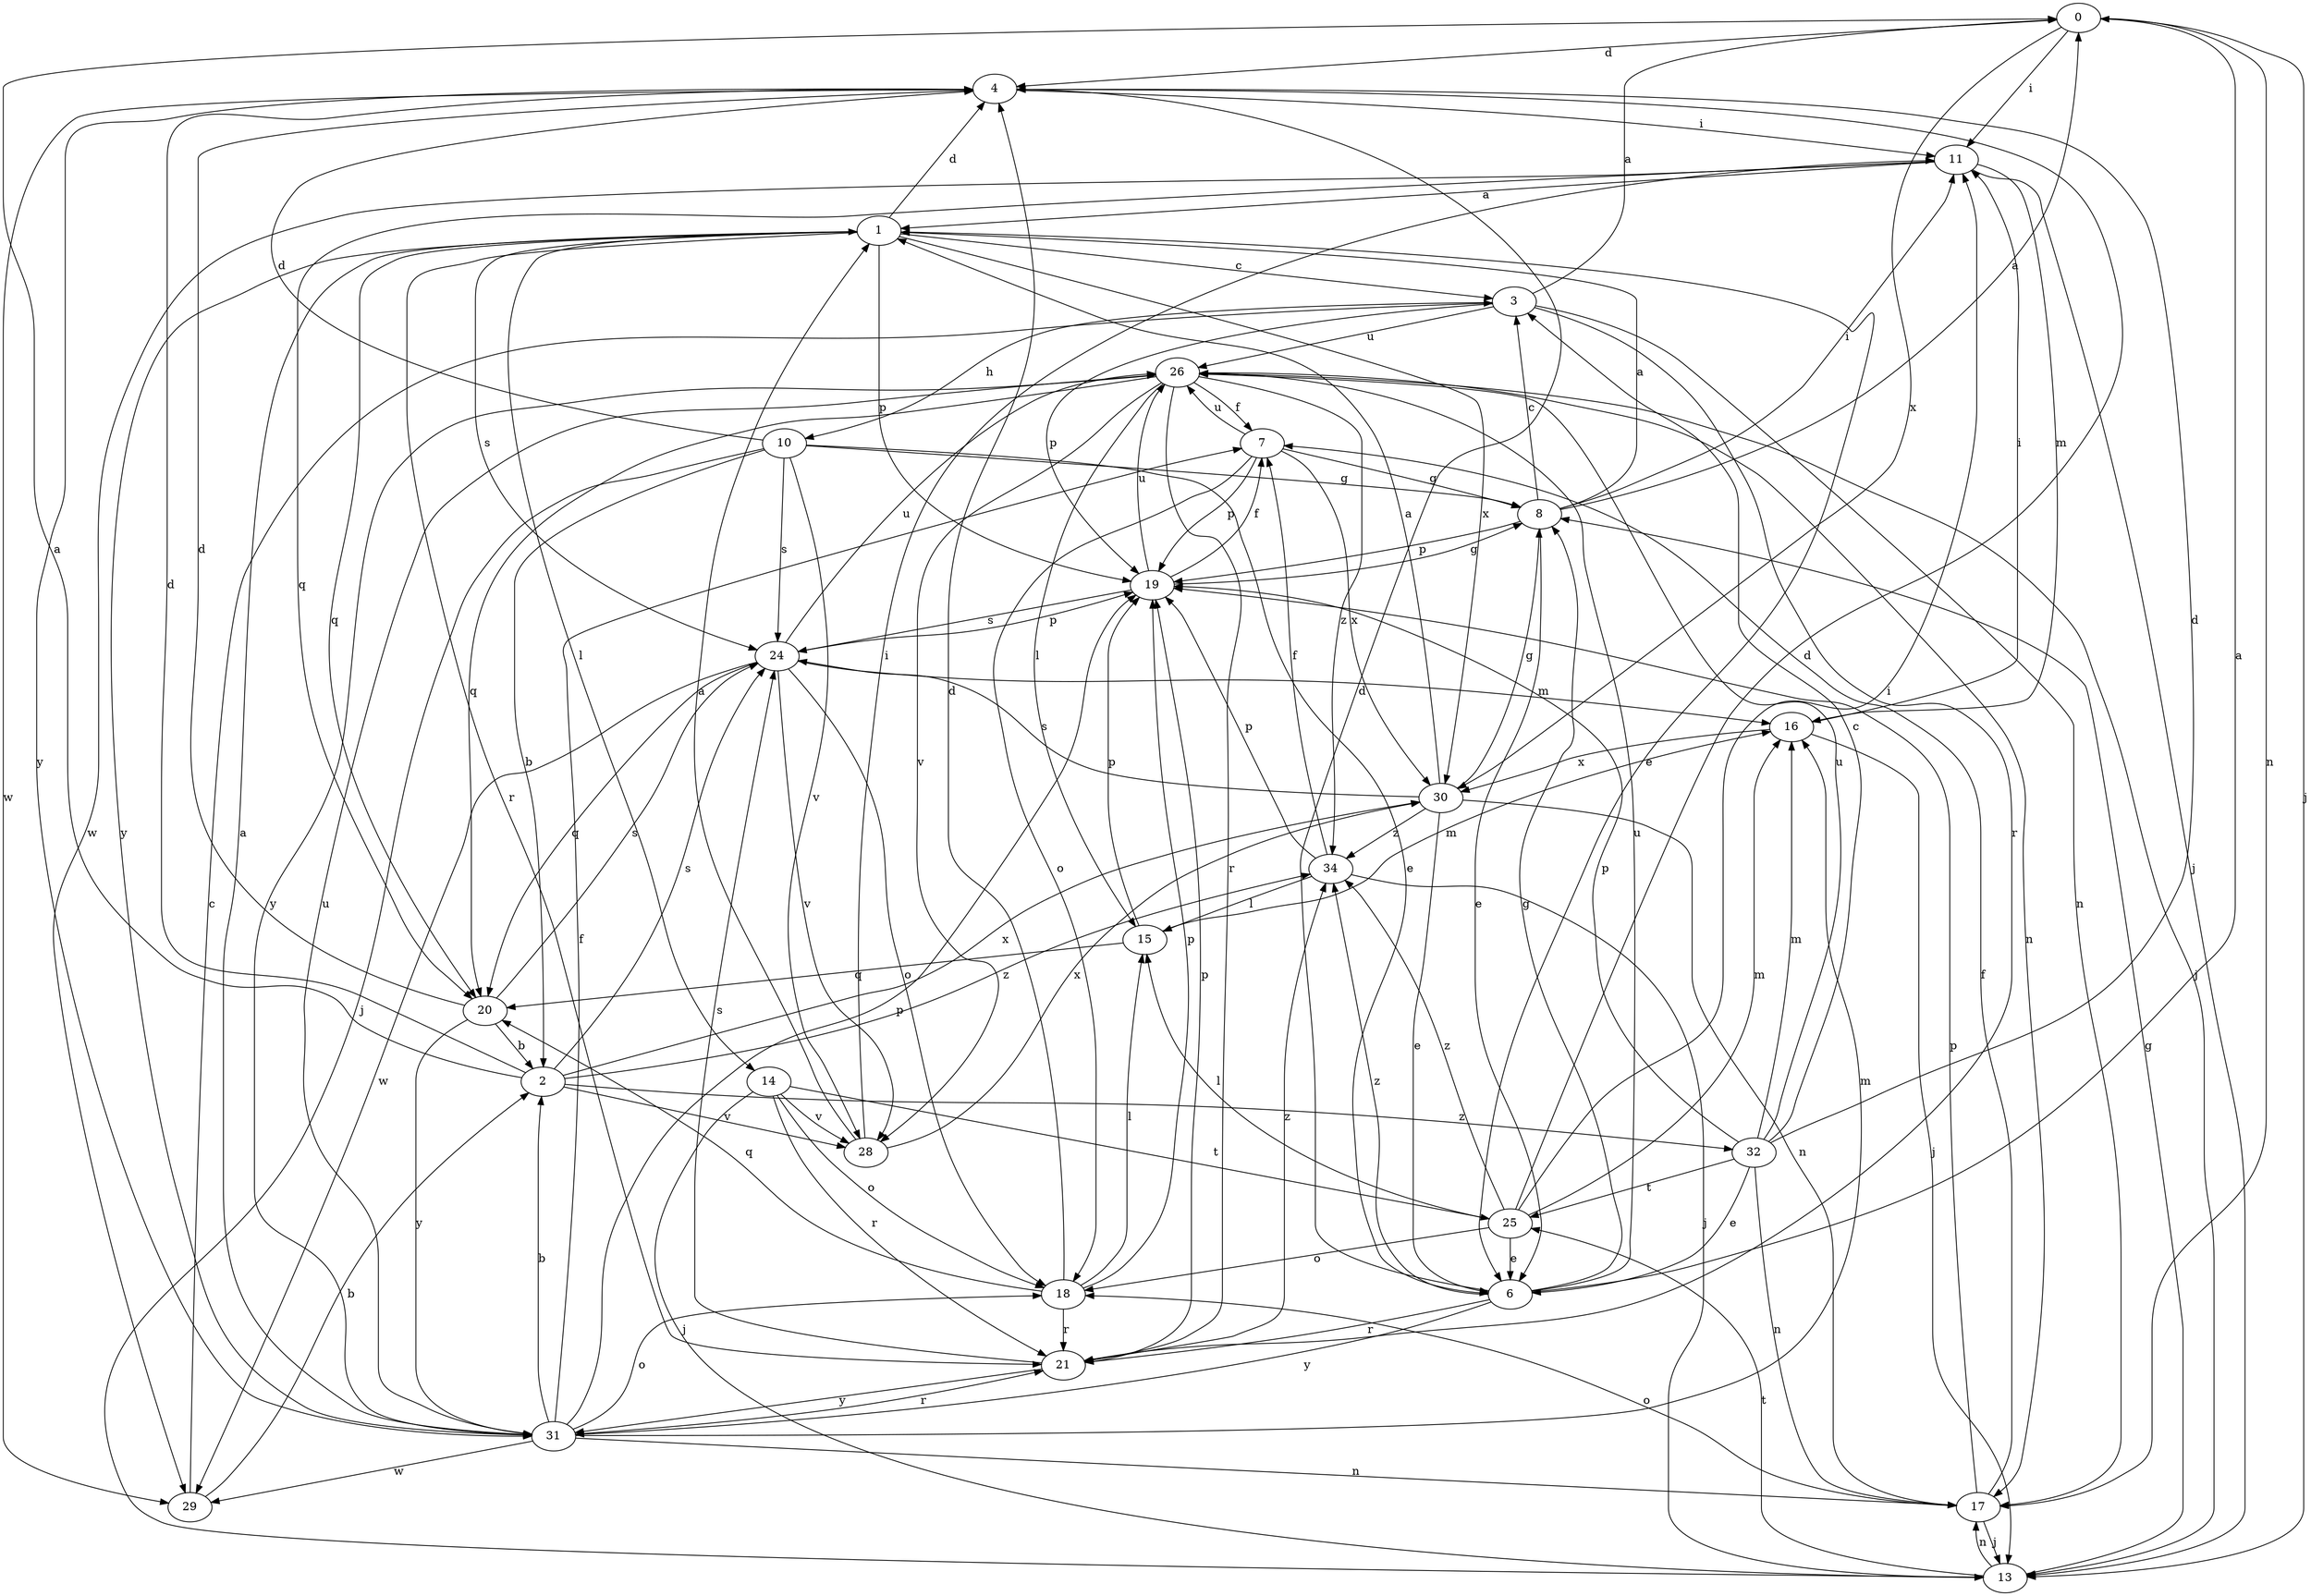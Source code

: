 strict digraph  {
0;
1;
2;
3;
4;
6;
7;
8;
10;
11;
13;
14;
15;
16;
17;
18;
19;
20;
21;
24;
25;
26;
28;
29;
30;
31;
32;
34;
0 -> 4  [label=d];
0 -> 11  [label=i];
0 -> 13  [label=j];
0 -> 17  [label=n];
0 -> 30  [label=x];
1 -> 3  [label=c];
1 -> 4  [label=d];
1 -> 6  [label=e];
1 -> 14  [label=l];
1 -> 19  [label=p];
1 -> 20  [label=q];
1 -> 21  [label=r];
1 -> 24  [label=s];
1 -> 30  [label=x];
1 -> 31  [label=y];
2 -> 0  [label=a];
2 -> 4  [label=d];
2 -> 24  [label=s];
2 -> 28  [label=v];
2 -> 30  [label=x];
2 -> 32  [label=z];
2 -> 34  [label=z];
3 -> 0  [label=a];
3 -> 10  [label=h];
3 -> 17  [label=n];
3 -> 19  [label=p];
3 -> 21  [label=r];
3 -> 26  [label=u];
4 -> 11  [label=i];
4 -> 29  [label=w];
4 -> 31  [label=y];
6 -> 0  [label=a];
6 -> 4  [label=d];
6 -> 8  [label=g];
6 -> 21  [label=r];
6 -> 26  [label=u];
6 -> 31  [label=y];
6 -> 34  [label=z];
7 -> 8  [label=g];
7 -> 18  [label=o];
7 -> 19  [label=p];
7 -> 26  [label=u];
7 -> 30  [label=x];
8 -> 0  [label=a];
8 -> 1  [label=a];
8 -> 3  [label=c];
8 -> 6  [label=e];
8 -> 11  [label=i];
8 -> 19  [label=p];
10 -> 2  [label=b];
10 -> 4  [label=d];
10 -> 6  [label=e];
10 -> 8  [label=g];
10 -> 13  [label=j];
10 -> 24  [label=s];
10 -> 28  [label=v];
11 -> 1  [label=a];
11 -> 13  [label=j];
11 -> 16  [label=m];
11 -> 20  [label=q];
11 -> 29  [label=w];
13 -> 8  [label=g];
13 -> 17  [label=n];
13 -> 25  [label=t];
14 -> 13  [label=j];
14 -> 18  [label=o];
14 -> 21  [label=r];
14 -> 25  [label=t];
14 -> 28  [label=v];
15 -> 16  [label=m];
15 -> 19  [label=p];
15 -> 20  [label=q];
16 -> 11  [label=i];
16 -> 13  [label=j];
16 -> 30  [label=x];
17 -> 7  [label=f];
17 -> 13  [label=j];
17 -> 18  [label=o];
17 -> 19  [label=p];
18 -> 4  [label=d];
18 -> 15  [label=l];
18 -> 19  [label=p];
18 -> 20  [label=q];
18 -> 21  [label=r];
19 -> 7  [label=f];
19 -> 8  [label=g];
19 -> 24  [label=s];
19 -> 26  [label=u];
20 -> 2  [label=b];
20 -> 4  [label=d];
20 -> 24  [label=s];
20 -> 31  [label=y];
21 -> 19  [label=p];
21 -> 24  [label=s];
21 -> 31  [label=y];
21 -> 34  [label=z];
24 -> 16  [label=m];
24 -> 18  [label=o];
24 -> 19  [label=p];
24 -> 20  [label=q];
24 -> 26  [label=u];
24 -> 28  [label=v];
24 -> 29  [label=w];
25 -> 4  [label=d];
25 -> 6  [label=e];
25 -> 11  [label=i];
25 -> 15  [label=l];
25 -> 16  [label=m];
25 -> 18  [label=o];
25 -> 34  [label=z];
26 -> 7  [label=f];
26 -> 13  [label=j];
26 -> 15  [label=l];
26 -> 17  [label=n];
26 -> 20  [label=q];
26 -> 21  [label=r];
26 -> 28  [label=v];
26 -> 31  [label=y];
26 -> 34  [label=z];
28 -> 1  [label=a];
28 -> 11  [label=i];
28 -> 30  [label=x];
29 -> 2  [label=b];
29 -> 3  [label=c];
30 -> 1  [label=a];
30 -> 6  [label=e];
30 -> 8  [label=g];
30 -> 17  [label=n];
30 -> 24  [label=s];
30 -> 34  [label=z];
31 -> 1  [label=a];
31 -> 2  [label=b];
31 -> 7  [label=f];
31 -> 16  [label=m];
31 -> 17  [label=n];
31 -> 18  [label=o];
31 -> 19  [label=p];
31 -> 21  [label=r];
31 -> 26  [label=u];
31 -> 29  [label=w];
32 -> 3  [label=c];
32 -> 4  [label=d];
32 -> 6  [label=e];
32 -> 16  [label=m];
32 -> 17  [label=n];
32 -> 19  [label=p];
32 -> 25  [label=t];
32 -> 26  [label=u];
34 -> 7  [label=f];
34 -> 13  [label=j];
34 -> 15  [label=l];
34 -> 19  [label=p];
}
